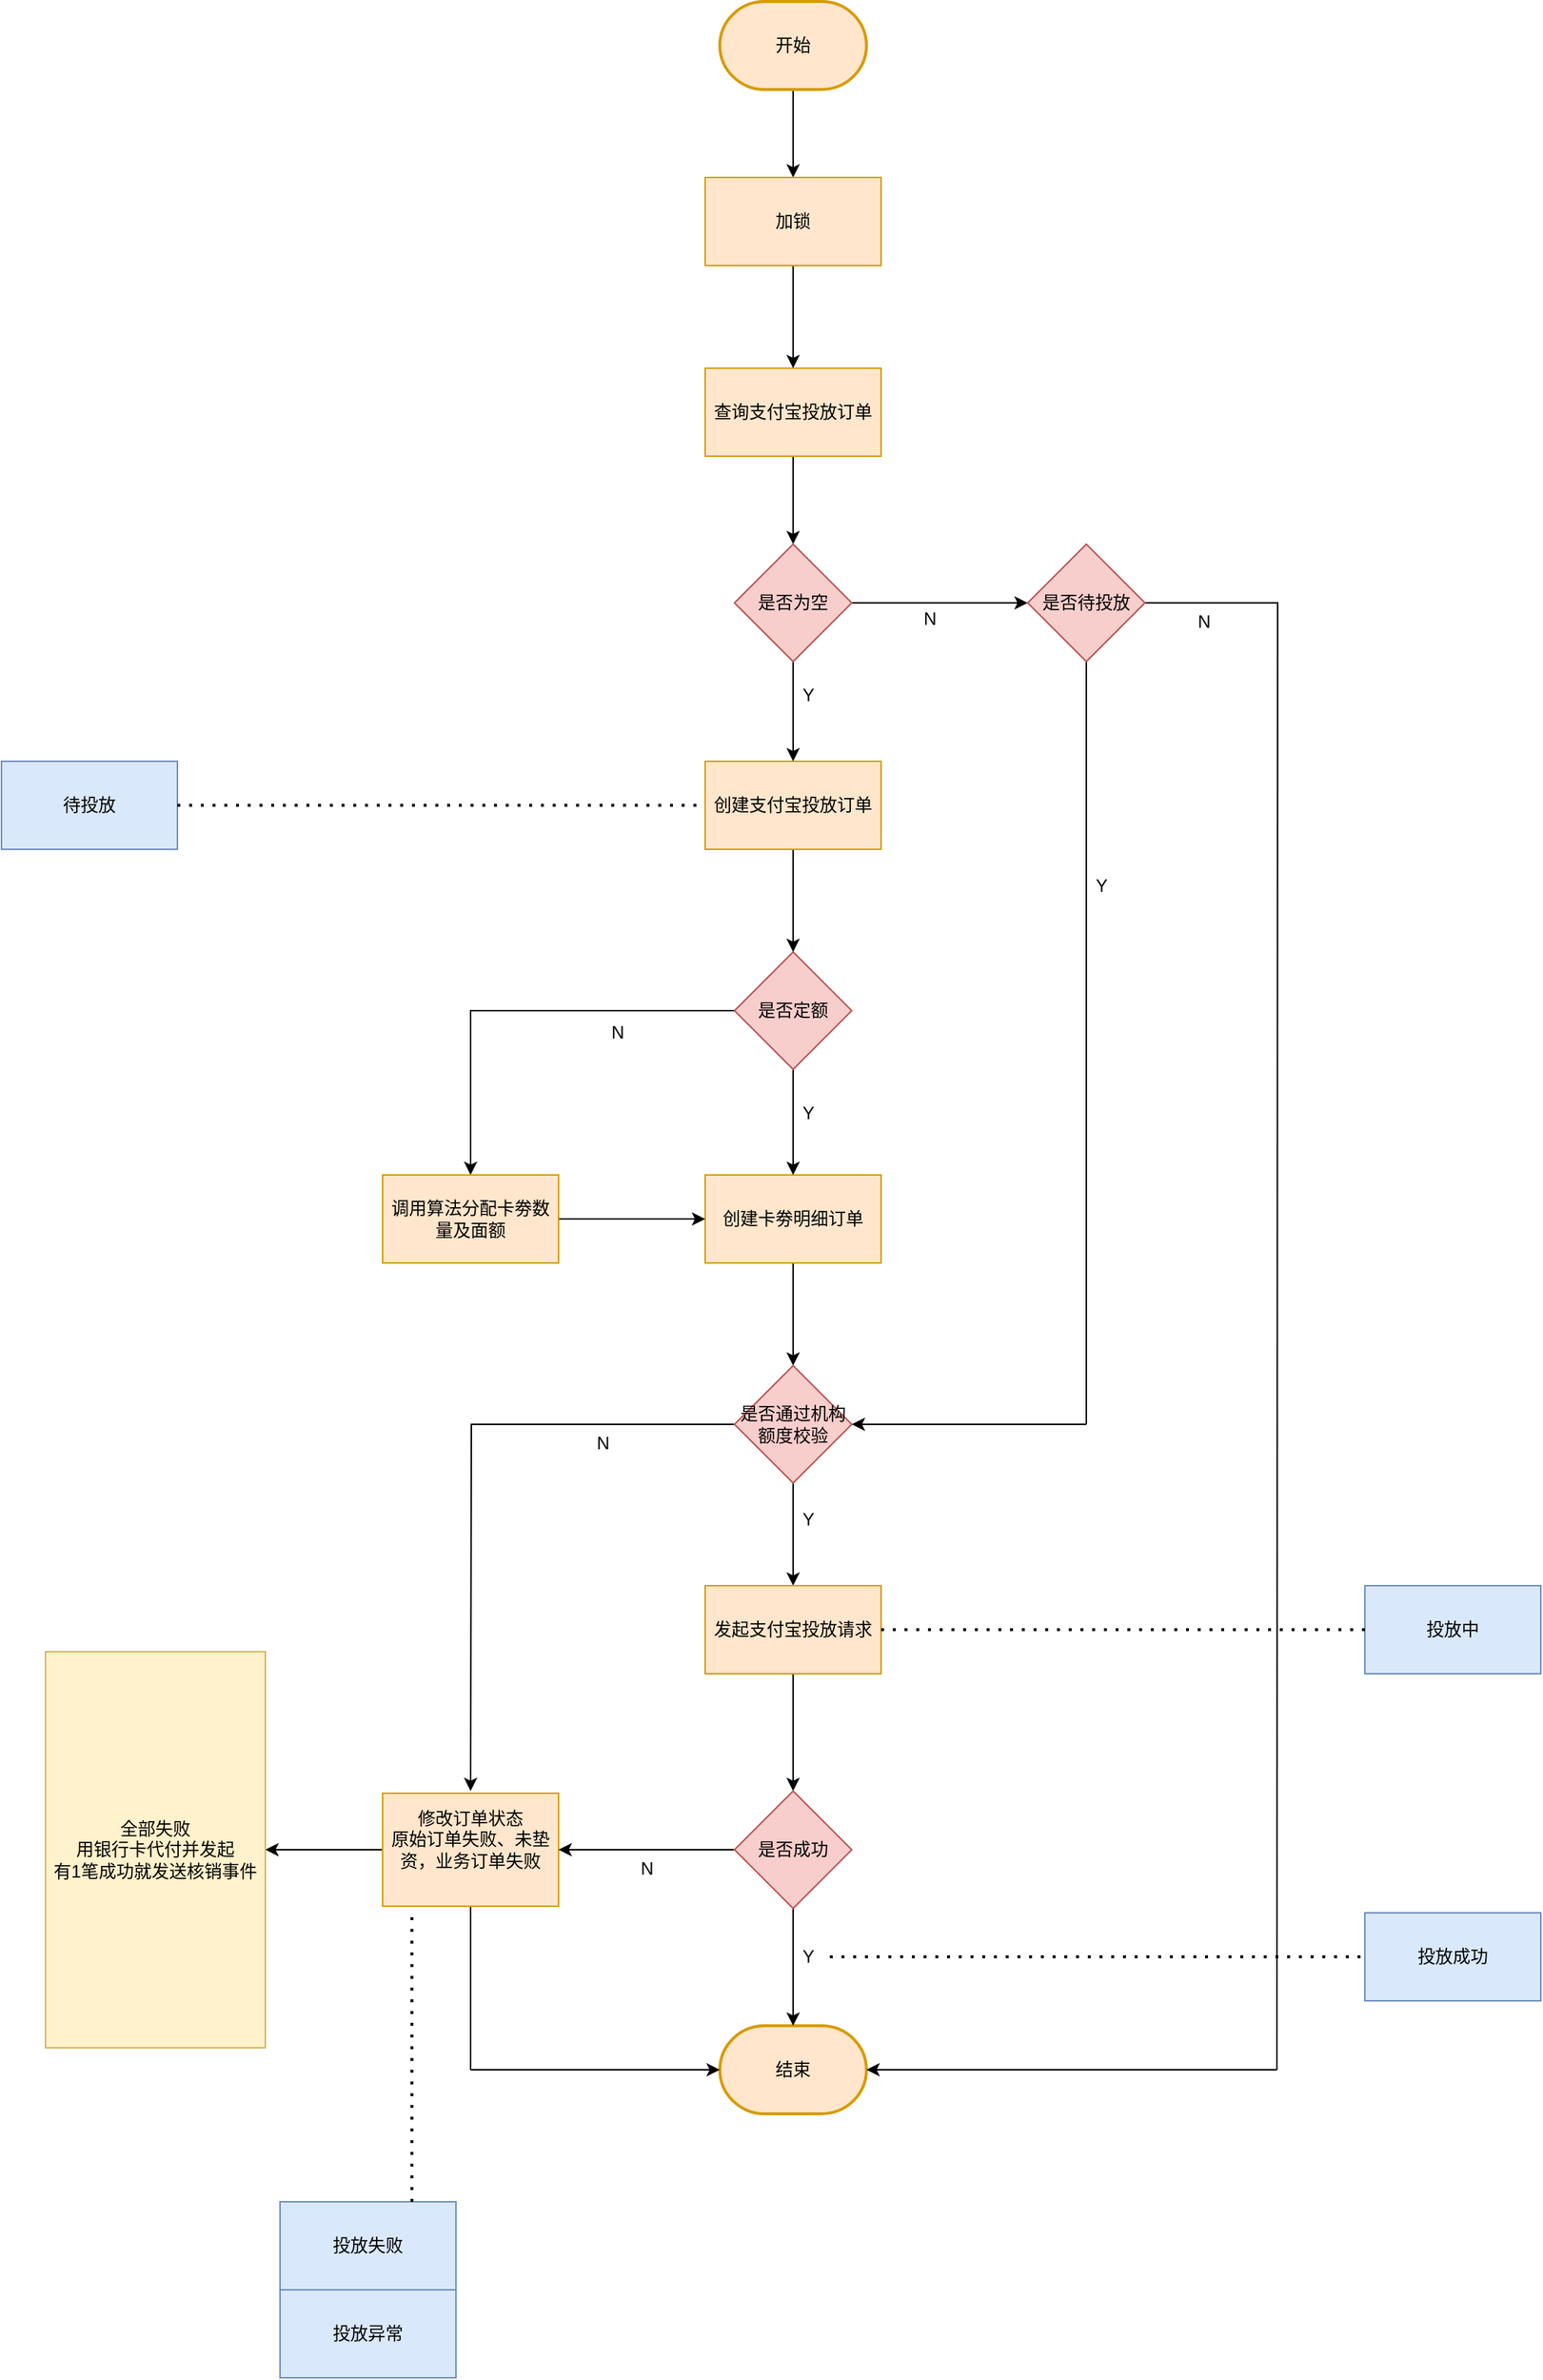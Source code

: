 <mxfile version="24.0.0" type="github">
  <diagram name="第 1 页" id="8frAWVtzLvTuzlNs_-fz">
    <mxGraphModel dx="1259" dy="654" grid="1" gridSize="10" guides="1" tooltips="1" connect="1" arrows="1" fold="1" page="1" pageScale="1" pageWidth="1654" pageHeight="2336" math="0" shadow="0">
      <root>
        <mxCell id="0" />
        <mxCell id="1" parent="0" />
        <mxCell id="xYjpcLdxqhervv9B-v4O-3" value="" style="edgeStyle=orthogonalEdgeStyle;rounded=0;orthogonalLoop=1;jettySize=auto;html=1;" parent="1" source="g6f9Jw1fsvvUWU2UvQlF-1" target="g6f9Jw1fsvvUWU2UvQlF-29" edge="1">
          <mxGeometry relative="1" as="geometry" />
        </mxCell>
        <mxCell id="g6f9Jw1fsvvUWU2UvQlF-1" value="开始" style="strokeWidth=2;html=1;shape=mxgraph.flowchart.terminator;whiteSpace=wrap;fillColor=#ffe6cc;strokeColor=#d79b00;" parent="1" vertex="1">
          <mxGeometry x="620" y="240" width="100" height="60" as="geometry" />
        </mxCell>
        <mxCell id="xYjpcLdxqhervv9B-v4O-5" value="" style="edgeStyle=orthogonalEdgeStyle;rounded=0;orthogonalLoop=1;jettySize=auto;html=1;" parent="1" source="g6f9Jw1fsvvUWU2UvQlF-4" target="mvtBaJ4apNlxIbWJkmAT-6" edge="1">
          <mxGeometry relative="1" as="geometry" />
        </mxCell>
        <mxCell id="g6f9Jw1fsvvUWU2UvQlF-4" value="查询支付宝投放订单" style="rounded=0;whiteSpace=wrap;html=1;fillColor=#ffe6cc;strokeColor=#d79b00;" parent="1" vertex="1">
          <mxGeometry x="610" y="490" width="120" height="60" as="geometry" />
        </mxCell>
        <mxCell id="xYjpcLdxqhervv9B-v4O-13" value="" style="edgeStyle=orthogonalEdgeStyle;rounded=0;orthogonalLoop=1;jettySize=auto;html=1;" parent="1" source="g6f9Jw1fsvvUWU2UvQlF-5" target="g6f9Jw1fsvvUWU2UvQlF-19" edge="1">
          <mxGeometry relative="1" as="geometry" />
        </mxCell>
        <mxCell id="g6f9Jw1fsvvUWU2UvQlF-5" value="创建卡劵明细订单" style="rounded=0;whiteSpace=wrap;html=1;fillColor=#ffe6cc;strokeColor=#d79b00;" parent="1" vertex="1">
          <mxGeometry x="610" y="1040" width="120" height="60" as="geometry" />
        </mxCell>
        <mxCell id="xYjpcLdxqhervv9B-v4O-9" value="" style="edgeStyle=orthogonalEdgeStyle;rounded=0;orthogonalLoop=1;jettySize=auto;html=1;" parent="1" source="g6f9Jw1fsvvUWU2UvQlF-6" target="g6f9Jw1fsvvUWU2UvQlF-5" edge="1">
          <mxGeometry relative="1" as="geometry" />
        </mxCell>
        <mxCell id="xYjpcLdxqhervv9B-v4O-24" style="edgeStyle=orthogonalEdgeStyle;rounded=0;orthogonalLoop=1;jettySize=auto;html=1;entryX=0.5;entryY=0;entryDx=0;entryDy=0;elbow=vertical;" parent="1" source="g6f9Jw1fsvvUWU2UvQlF-6" target="g6f9Jw1fsvvUWU2UvQlF-8" edge="1">
          <mxGeometry relative="1" as="geometry" />
        </mxCell>
        <mxCell id="g6f9Jw1fsvvUWU2UvQlF-6" value="是否定额" style="rhombus;whiteSpace=wrap;html=1;fillColor=#f8cecc;strokeColor=#b85450;" parent="1" vertex="1">
          <mxGeometry x="630" y="888" width="80" height="80" as="geometry" />
        </mxCell>
        <mxCell id="xYjpcLdxqhervv9B-v4O-23" style="edgeStyle=orthogonalEdgeStyle;rounded=0;orthogonalLoop=1;jettySize=auto;html=1;entryX=0;entryY=0.5;entryDx=0;entryDy=0;elbow=vertical;" parent="1" source="g6f9Jw1fsvvUWU2UvQlF-8" target="g6f9Jw1fsvvUWU2UvQlF-5" edge="1">
          <mxGeometry relative="1" as="geometry" />
        </mxCell>
        <mxCell id="g6f9Jw1fsvvUWU2UvQlF-8" value="调用算法分配卡劵数量及面额" style="rounded=0;whiteSpace=wrap;html=1;fillColor=#ffe6cc;strokeColor=#d79b00;" parent="1" vertex="1">
          <mxGeometry x="390" y="1040" width="120" height="60" as="geometry" />
        </mxCell>
        <mxCell id="g6f9Jw1fsvvUWU2UvQlF-18" value="结束" style="strokeWidth=2;html=1;shape=mxgraph.flowchart.terminator;whiteSpace=wrap;fillColor=#ffe6cc;strokeColor=#d79b00;" parent="1" vertex="1">
          <mxGeometry x="620" y="1620" width="100" height="60" as="geometry" />
        </mxCell>
        <mxCell id="xYjpcLdxqhervv9B-v4O-14" value="" style="edgeStyle=orthogonalEdgeStyle;rounded=0;orthogonalLoop=1;jettySize=auto;html=1;" parent="1" source="g6f9Jw1fsvvUWU2UvQlF-19" target="g6f9Jw1fsvvUWU2UvQlF-20" edge="1">
          <mxGeometry relative="1" as="geometry" />
        </mxCell>
        <mxCell id="xYjpcLdxqhervv9B-v4O-27" style="edgeStyle=orthogonalEdgeStyle;rounded=0;orthogonalLoop=1;jettySize=auto;html=1;elbow=vertical;" parent="1" source="g6f9Jw1fsvvUWU2UvQlF-19" edge="1">
          <mxGeometry relative="1" as="geometry">
            <mxPoint x="450" y="1460" as="targetPoint" />
          </mxGeometry>
        </mxCell>
        <mxCell id="g6f9Jw1fsvvUWU2UvQlF-19" value="是否通过机构额度校验" style="rhombus;whiteSpace=wrap;html=1;fillColor=#f8cecc;strokeColor=#b85450;" parent="1" vertex="1">
          <mxGeometry x="630" y="1170" width="80" height="80" as="geometry" />
        </mxCell>
        <mxCell id="xYjpcLdxqhervv9B-v4O-15" value="" style="edgeStyle=orthogonalEdgeStyle;rounded=0;orthogonalLoop=1;jettySize=auto;html=1;" parent="1" source="g6f9Jw1fsvvUWU2UvQlF-20" target="mvtBaJ4apNlxIbWJkmAT-19" edge="1">
          <mxGeometry relative="1" as="geometry" />
        </mxCell>
        <mxCell id="g6f9Jw1fsvvUWU2UvQlF-20" value="发起支付宝投放请求" style="rounded=0;whiteSpace=wrap;html=1;fillColor=#ffe6cc;strokeColor=#d79b00;" parent="1" vertex="1">
          <mxGeometry x="610" y="1320" width="120" height="60" as="geometry" />
        </mxCell>
        <mxCell id="xYjpcLdxqhervv9B-v4O-4" value="" style="edgeStyle=orthogonalEdgeStyle;rounded=0;orthogonalLoop=1;jettySize=auto;html=1;" parent="1" source="g6f9Jw1fsvvUWU2UvQlF-29" target="g6f9Jw1fsvvUWU2UvQlF-4" edge="1">
          <mxGeometry relative="1" as="geometry" />
        </mxCell>
        <mxCell id="g6f9Jw1fsvvUWU2UvQlF-29" value="加锁" style="rounded=0;whiteSpace=wrap;html=1;fillColor=#ffe6cc;strokeColor=#d79b00;" parent="1" vertex="1">
          <mxGeometry x="610" y="360" width="120" height="60" as="geometry" />
        </mxCell>
        <mxCell id="xYjpcLdxqhervv9B-v4O-29" style="edgeStyle=orthogonalEdgeStyle;rounded=0;orthogonalLoop=1;jettySize=auto;html=1;elbow=vertical;endArrow=none;endFill=0;" parent="1" source="g6f9Jw1fsvvUWU2UvQlF-37" edge="1">
          <mxGeometry relative="1" as="geometry">
            <mxPoint x="450" y="1650" as="targetPoint" />
          </mxGeometry>
        </mxCell>
        <mxCell id="xYjpcLdxqhervv9B-v4O-31" value="" style="edgeStyle=orthogonalEdgeStyle;rounded=0;orthogonalLoop=1;jettySize=auto;html=1;elbow=vertical;" parent="1" source="g6f9Jw1fsvvUWU2UvQlF-37" target="mvtBaJ4apNlxIbWJkmAT-21" edge="1">
          <mxGeometry relative="1" as="geometry" />
        </mxCell>
        <mxCell id="g6f9Jw1fsvvUWU2UvQlF-37" value="修改订单状态&lt;div&gt;原始订单失败、未垫资，&lt;span style=&quot;background-color: initial;&quot;&gt;业务订单失败&lt;/span&gt;&lt;/div&gt;&lt;div&gt;&lt;br&gt;&lt;/div&gt;" style="rounded=0;whiteSpace=wrap;html=1;fillColor=#ffe6cc;strokeColor=#d79b00;" parent="1" vertex="1">
          <mxGeometry x="390" y="1461.5" width="120" height="77" as="geometry" />
        </mxCell>
        <mxCell id="xYjpcLdxqhervv9B-v4O-8" value="" style="edgeStyle=orthogonalEdgeStyle;rounded=0;orthogonalLoop=1;jettySize=auto;html=1;" parent="1" source="mvtBaJ4apNlxIbWJkmAT-2" target="g6f9Jw1fsvvUWU2UvQlF-6" edge="1">
          <mxGeometry relative="1" as="geometry" />
        </mxCell>
        <mxCell id="mvtBaJ4apNlxIbWJkmAT-2" value="&lt;div&gt;创建支付宝投放订单&lt;/div&gt;" style="rounded=0;whiteSpace=wrap;html=1;fillColor=#ffe6cc;strokeColor=#d79b00;" parent="1" vertex="1">
          <mxGeometry x="610" y="758" width="120" height="60" as="geometry" />
        </mxCell>
        <mxCell id="xYjpcLdxqhervv9B-v4O-6" value="" style="edgeStyle=orthogonalEdgeStyle;rounded=0;orthogonalLoop=1;jettySize=auto;html=1;" parent="1" source="mvtBaJ4apNlxIbWJkmAT-6" target="mvtBaJ4apNlxIbWJkmAT-2" edge="1">
          <mxGeometry relative="1" as="geometry" />
        </mxCell>
        <mxCell id="xYjpcLdxqhervv9B-v4O-11" style="edgeStyle=orthogonalEdgeStyle;rounded=0;orthogonalLoop=1;jettySize=auto;html=1;entryX=0;entryY=0.5;entryDx=0;entryDy=0;" parent="1" source="mvtBaJ4apNlxIbWJkmAT-6" target="xYjpcLdxqhervv9B-v4O-1" edge="1">
          <mxGeometry relative="1" as="geometry" />
        </mxCell>
        <mxCell id="mvtBaJ4apNlxIbWJkmAT-6" value="是否为空" style="rhombus;whiteSpace=wrap;html=1;fillColor=#f8cecc;strokeColor=#b85450;" parent="1" vertex="1">
          <mxGeometry x="630" y="610" width="80" height="80" as="geometry" />
        </mxCell>
        <mxCell id="xYjpcLdxqhervv9B-v4O-16" value="" style="edgeStyle=orthogonalEdgeStyle;rounded=0;orthogonalLoop=1;jettySize=auto;html=1;" parent="1" source="mvtBaJ4apNlxIbWJkmAT-19" target="g6f9Jw1fsvvUWU2UvQlF-18" edge="1">
          <mxGeometry relative="1" as="geometry" />
        </mxCell>
        <mxCell id="xYjpcLdxqhervv9B-v4O-28" style="edgeStyle=orthogonalEdgeStyle;rounded=0;orthogonalLoop=1;jettySize=auto;html=1;entryX=1;entryY=0.5;entryDx=0;entryDy=0;elbow=vertical;" parent="1" source="mvtBaJ4apNlxIbWJkmAT-19" target="g6f9Jw1fsvvUWU2UvQlF-37" edge="1">
          <mxGeometry relative="1" as="geometry" />
        </mxCell>
        <mxCell id="mvtBaJ4apNlxIbWJkmAT-19" value="是否成功" style="rhombus;whiteSpace=wrap;html=1;fillColor=#f8cecc;strokeColor=#b85450;" parent="1" vertex="1">
          <mxGeometry x="630" y="1460" width="80" height="80" as="geometry" />
        </mxCell>
        <mxCell id="mvtBaJ4apNlxIbWJkmAT-21" value="&lt;div&gt;全部失败&lt;/div&gt;用银行卡代付并发起&lt;div&gt;有1笔成功就发送核销事件&lt;/div&gt;" style="rounded=0;whiteSpace=wrap;html=1;fillColor=#fff2cc;strokeColor=#d6b656;" parent="1" vertex="1">
          <mxGeometry x="160" y="1365" width="150" height="270" as="geometry" />
        </mxCell>
        <mxCell id="xYjpcLdxqhervv9B-v4O-25" style="edgeStyle=orthogonalEdgeStyle;rounded=0;orthogonalLoop=1;jettySize=auto;html=1;elbow=vertical;endArrow=none;endFill=0;" parent="1" source="xYjpcLdxqhervv9B-v4O-1" edge="1">
          <mxGeometry relative="1" as="geometry">
            <mxPoint x="870" y="1210" as="targetPoint" />
          </mxGeometry>
        </mxCell>
        <mxCell id="xYjpcLdxqhervv9B-v4O-32" style="edgeStyle=orthogonalEdgeStyle;rounded=0;orthogonalLoop=1;jettySize=auto;html=1;elbow=vertical;endArrow=none;endFill=0;" parent="1" source="xYjpcLdxqhervv9B-v4O-1" edge="1">
          <mxGeometry relative="1" as="geometry">
            <mxPoint x="1000" y="1650" as="targetPoint" />
          </mxGeometry>
        </mxCell>
        <mxCell id="xYjpcLdxqhervv9B-v4O-1" value="是否待投放" style="rhombus;whiteSpace=wrap;html=1;fillColor=#f8cecc;strokeColor=#b85450;" parent="1" vertex="1">
          <mxGeometry x="830" y="610" width="80" height="80" as="geometry" />
        </mxCell>
        <mxCell id="xYjpcLdxqhervv9B-v4O-26" value="" style="endArrow=classic;html=1;rounded=0;elbow=vertical;entryX=1;entryY=0.5;entryDx=0;entryDy=0;" parent="1" target="g6f9Jw1fsvvUWU2UvQlF-19" edge="1">
          <mxGeometry width="50" height="50" relative="1" as="geometry">
            <mxPoint x="870" y="1210" as="sourcePoint" />
            <mxPoint x="1080" y="920" as="targetPoint" />
          </mxGeometry>
        </mxCell>
        <mxCell id="xYjpcLdxqhervv9B-v4O-30" value="" style="endArrow=classic;html=1;rounded=0;elbow=vertical;entryX=0;entryY=0.5;entryDx=0;entryDy=0;entryPerimeter=0;" parent="1" target="g6f9Jw1fsvvUWU2UvQlF-18" edge="1">
          <mxGeometry width="50" height="50" relative="1" as="geometry">
            <mxPoint x="450" y="1650" as="sourcePoint" />
            <mxPoint x="1040" y="1360" as="targetPoint" />
          </mxGeometry>
        </mxCell>
        <mxCell id="xYjpcLdxqhervv9B-v4O-33" value="" style="endArrow=classic;html=1;rounded=0;elbow=vertical;entryX=1;entryY=0.5;entryDx=0;entryDy=0;entryPerimeter=0;" parent="1" target="g6f9Jw1fsvvUWU2UvQlF-18" edge="1">
          <mxGeometry width="50" height="50" relative="1" as="geometry">
            <mxPoint x="1000" y="1650" as="sourcePoint" />
            <mxPoint x="1040" y="1300" as="targetPoint" />
          </mxGeometry>
        </mxCell>
        <mxCell id="xYjpcLdxqhervv9B-v4O-34" value="N" style="text;html=1;align=center;verticalAlign=middle;resizable=0;points=[];autosize=1;strokeColor=none;fillColor=none;" parent="1" vertex="1">
          <mxGeometry x="748" y="646" width="30" height="30" as="geometry" />
        </mxCell>
        <mxCell id="xYjpcLdxqhervv9B-v4O-35" value="Y" style="text;html=1;align=center;verticalAlign=middle;resizable=0;points=[];autosize=1;strokeColor=none;fillColor=none;" parent="1" vertex="1">
          <mxGeometry x="665" y="698" width="30" height="30" as="geometry" />
        </mxCell>
        <mxCell id="xYjpcLdxqhervv9B-v4O-37" value="Y" style="text;html=1;align=center;verticalAlign=middle;resizable=0;points=[];autosize=1;strokeColor=none;fillColor=none;" parent="1" vertex="1">
          <mxGeometry x="665" y="983" width="30" height="30" as="geometry" />
        </mxCell>
        <mxCell id="xYjpcLdxqhervv9B-v4O-38" value="N" style="text;html=1;align=center;verticalAlign=middle;resizable=0;points=[];autosize=1;strokeColor=none;fillColor=none;" parent="1" vertex="1">
          <mxGeometry x="535" y="928" width="30" height="30" as="geometry" />
        </mxCell>
        <mxCell id="xYjpcLdxqhervv9B-v4O-39" value="Y" style="text;html=1;align=center;verticalAlign=middle;resizable=0;points=[];autosize=1;strokeColor=none;fillColor=none;" parent="1" vertex="1">
          <mxGeometry x="665" y="1260" width="30" height="30" as="geometry" />
        </mxCell>
        <mxCell id="xYjpcLdxqhervv9B-v4O-40" value="N" style="text;html=1;align=center;verticalAlign=middle;resizable=0;points=[];autosize=1;strokeColor=none;fillColor=none;" parent="1" vertex="1">
          <mxGeometry x="525" y="1208" width="30" height="30" as="geometry" />
        </mxCell>
        <mxCell id="xYjpcLdxqhervv9B-v4O-42" value="Y" style="text;html=1;align=center;verticalAlign=middle;resizable=0;points=[];autosize=1;strokeColor=none;fillColor=none;" parent="1" vertex="1">
          <mxGeometry x="665" y="1558" width="30" height="30" as="geometry" />
        </mxCell>
        <mxCell id="xYjpcLdxqhervv9B-v4O-43" value="N" style="text;html=1;align=center;verticalAlign=middle;resizable=0;points=[];autosize=1;strokeColor=none;fillColor=none;" parent="1" vertex="1">
          <mxGeometry x="555" y="1498" width="30" height="30" as="geometry" />
        </mxCell>
        <mxCell id="xYjpcLdxqhervv9B-v4O-44" value="Y" style="text;html=1;align=center;verticalAlign=middle;resizable=0;points=[];autosize=1;strokeColor=none;fillColor=none;" parent="1" vertex="1">
          <mxGeometry x="865" y="828" width="30" height="30" as="geometry" />
        </mxCell>
        <mxCell id="xYjpcLdxqhervv9B-v4O-45" value="N" style="text;html=1;align=center;verticalAlign=middle;resizable=0;points=[];autosize=1;strokeColor=none;fillColor=none;" parent="1" vertex="1">
          <mxGeometry x="935" y="648" width="30" height="30" as="geometry" />
        </mxCell>
        <mxCell id="qonTcMMT2vlVN5GLadFT-1" value="待投放" style="rounded=0;whiteSpace=wrap;html=1;fillColor=#dae8fc;strokeColor=#6c8ebf;" vertex="1" parent="1">
          <mxGeometry x="130" y="758" width="120" height="60" as="geometry" />
        </mxCell>
        <mxCell id="qonTcMMT2vlVN5GLadFT-2" value="投放中" style="rounded=0;whiteSpace=wrap;html=1;fillColor=#dae8fc;strokeColor=#6c8ebf;" vertex="1" parent="1">
          <mxGeometry x="1060" y="1320" width="120" height="60" as="geometry" />
        </mxCell>
        <mxCell id="qonTcMMT2vlVN5GLadFT-3" value="投放成功" style="rounded=0;whiteSpace=wrap;html=1;fillColor=#dae8fc;strokeColor=#6c8ebf;" vertex="1" parent="1">
          <mxGeometry x="1060" y="1543" width="120" height="60" as="geometry" />
        </mxCell>
        <mxCell id="qonTcMMT2vlVN5GLadFT-4" value="投放失败" style="rounded=0;whiteSpace=wrap;html=1;fillColor=#dae8fc;strokeColor=#6c8ebf;" vertex="1" parent="1">
          <mxGeometry x="320" y="1740" width="120" height="60" as="geometry" />
        </mxCell>
        <mxCell id="qonTcMMT2vlVN5GLadFT-5" value="投放异常" style="rounded=0;whiteSpace=wrap;html=1;fillColor=#dae8fc;strokeColor=#6c8ebf;" vertex="1" parent="1">
          <mxGeometry x="320" y="1800" width="120" height="60" as="geometry" />
        </mxCell>
        <mxCell id="qonTcMMT2vlVN5GLadFT-6" value="" style="endArrow=none;dashed=1;html=1;dashPattern=1 3;strokeWidth=2;rounded=0;entryX=0;entryY=0.5;entryDx=0;entryDy=0;exitX=1;exitY=0.5;exitDx=0;exitDy=0;" edge="1" parent="1" source="qonTcMMT2vlVN5GLadFT-1" target="mvtBaJ4apNlxIbWJkmAT-2">
          <mxGeometry width="50" height="50" relative="1" as="geometry">
            <mxPoint x="400" y="880" as="sourcePoint" />
            <mxPoint x="450" y="830" as="targetPoint" />
          </mxGeometry>
        </mxCell>
        <mxCell id="qonTcMMT2vlVN5GLadFT-7" value="" style="endArrow=none;dashed=1;html=1;dashPattern=1 3;strokeWidth=2;rounded=0;exitX=1;exitY=0.5;exitDx=0;exitDy=0;entryX=0;entryY=0.5;entryDx=0;entryDy=0;" edge="1" parent="1" source="g6f9Jw1fsvvUWU2UvQlF-20" target="qonTcMMT2vlVN5GLadFT-2">
          <mxGeometry width="50" height="50" relative="1" as="geometry">
            <mxPoint x="710" y="1320" as="sourcePoint" />
            <mxPoint x="760" y="1270" as="targetPoint" />
          </mxGeometry>
        </mxCell>
        <mxCell id="qonTcMMT2vlVN5GLadFT-8" value="" style="endArrow=none;dashed=1;html=1;dashPattern=1 3;strokeWidth=2;rounded=0;entryX=0;entryY=0.5;entryDx=0;entryDy=0;" edge="1" parent="1" source="xYjpcLdxqhervv9B-v4O-42" target="qonTcMMT2vlVN5GLadFT-3">
          <mxGeometry width="50" height="50" relative="1" as="geometry">
            <mxPoint x="530" y="1530" as="sourcePoint" />
            <mxPoint x="580" y="1480" as="targetPoint" />
          </mxGeometry>
        </mxCell>
        <mxCell id="qonTcMMT2vlVN5GLadFT-9" value="" style="endArrow=none;dashed=1;html=1;dashPattern=1 3;strokeWidth=2;rounded=0;exitX=0.75;exitY=0;exitDx=0;exitDy=0;" edge="1" parent="1" source="qonTcMMT2vlVN5GLadFT-4">
          <mxGeometry width="50" height="50" relative="1" as="geometry">
            <mxPoint x="530" y="1630" as="sourcePoint" />
            <mxPoint x="410" y="1540" as="targetPoint" />
          </mxGeometry>
        </mxCell>
      </root>
    </mxGraphModel>
  </diagram>
</mxfile>
